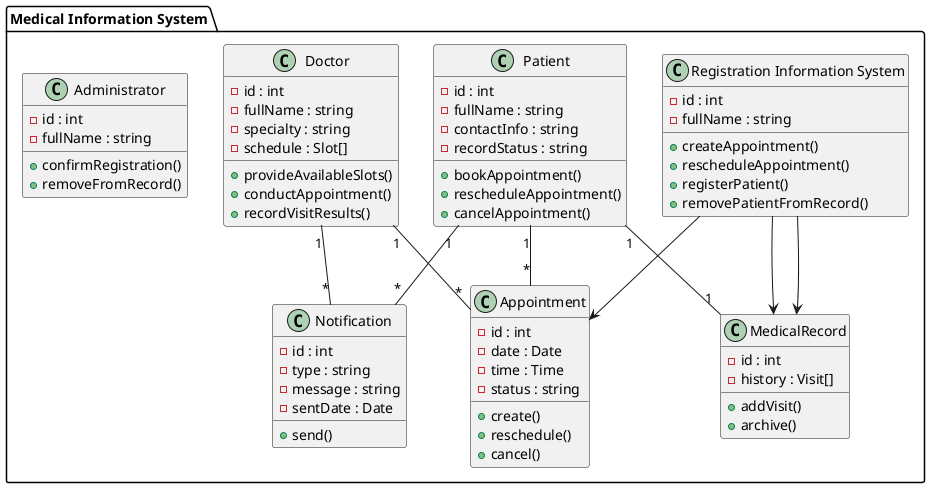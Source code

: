 @startuml class_diagram
package "Medical Information System" {
class Patient {
  - id : int
  - fullName : string
  - contactInfo : string
  - recordStatus : string
  + bookAppointment()
  + rescheduleAppointment()
  + cancelAppointment()
}

class "Registration Information System" {
  - id : int
  - fullName : string
  + createAppointment()
  + rescheduleAppointment()
  + registerPatient()
  + removePatientFromRecord()
}

class Doctor {
  - id : int
  - fullName : string
  - specialty : string
  - schedule : Slot[]
  + provideAvailableSlots()
  + conductAppointment()
  + recordVisitResults()
}

class Administrator {
  - id : int
  - fullName : string
  + confirmRegistration()
  + removeFromRecord()
}

class Appointment {
  - id : int
  - date : Date
  - time : Time
  - status : string
  + create()
  + reschedule()
  + cancel()
}

class MedicalRecord {
  - id : int
  - history : Visit[]
  + addVisit()
  + archive()
}

class Notification {
  - id : int
  - type : string
  - message : string
  - sentDate : Date
  + send()
}

Patient "1" -- "1" MedicalRecord
Patient "1" -- "*" Appointment
Doctor "1" -- "*" Appointment
Patient "1" -- "*" Notification
Doctor "1" -- "*" Notification

"Registration Information System" --> Appointment
"Registration Information System" --> MedicalRecord
"Registration Information System" --> MedicalRecord
}
@enduml
